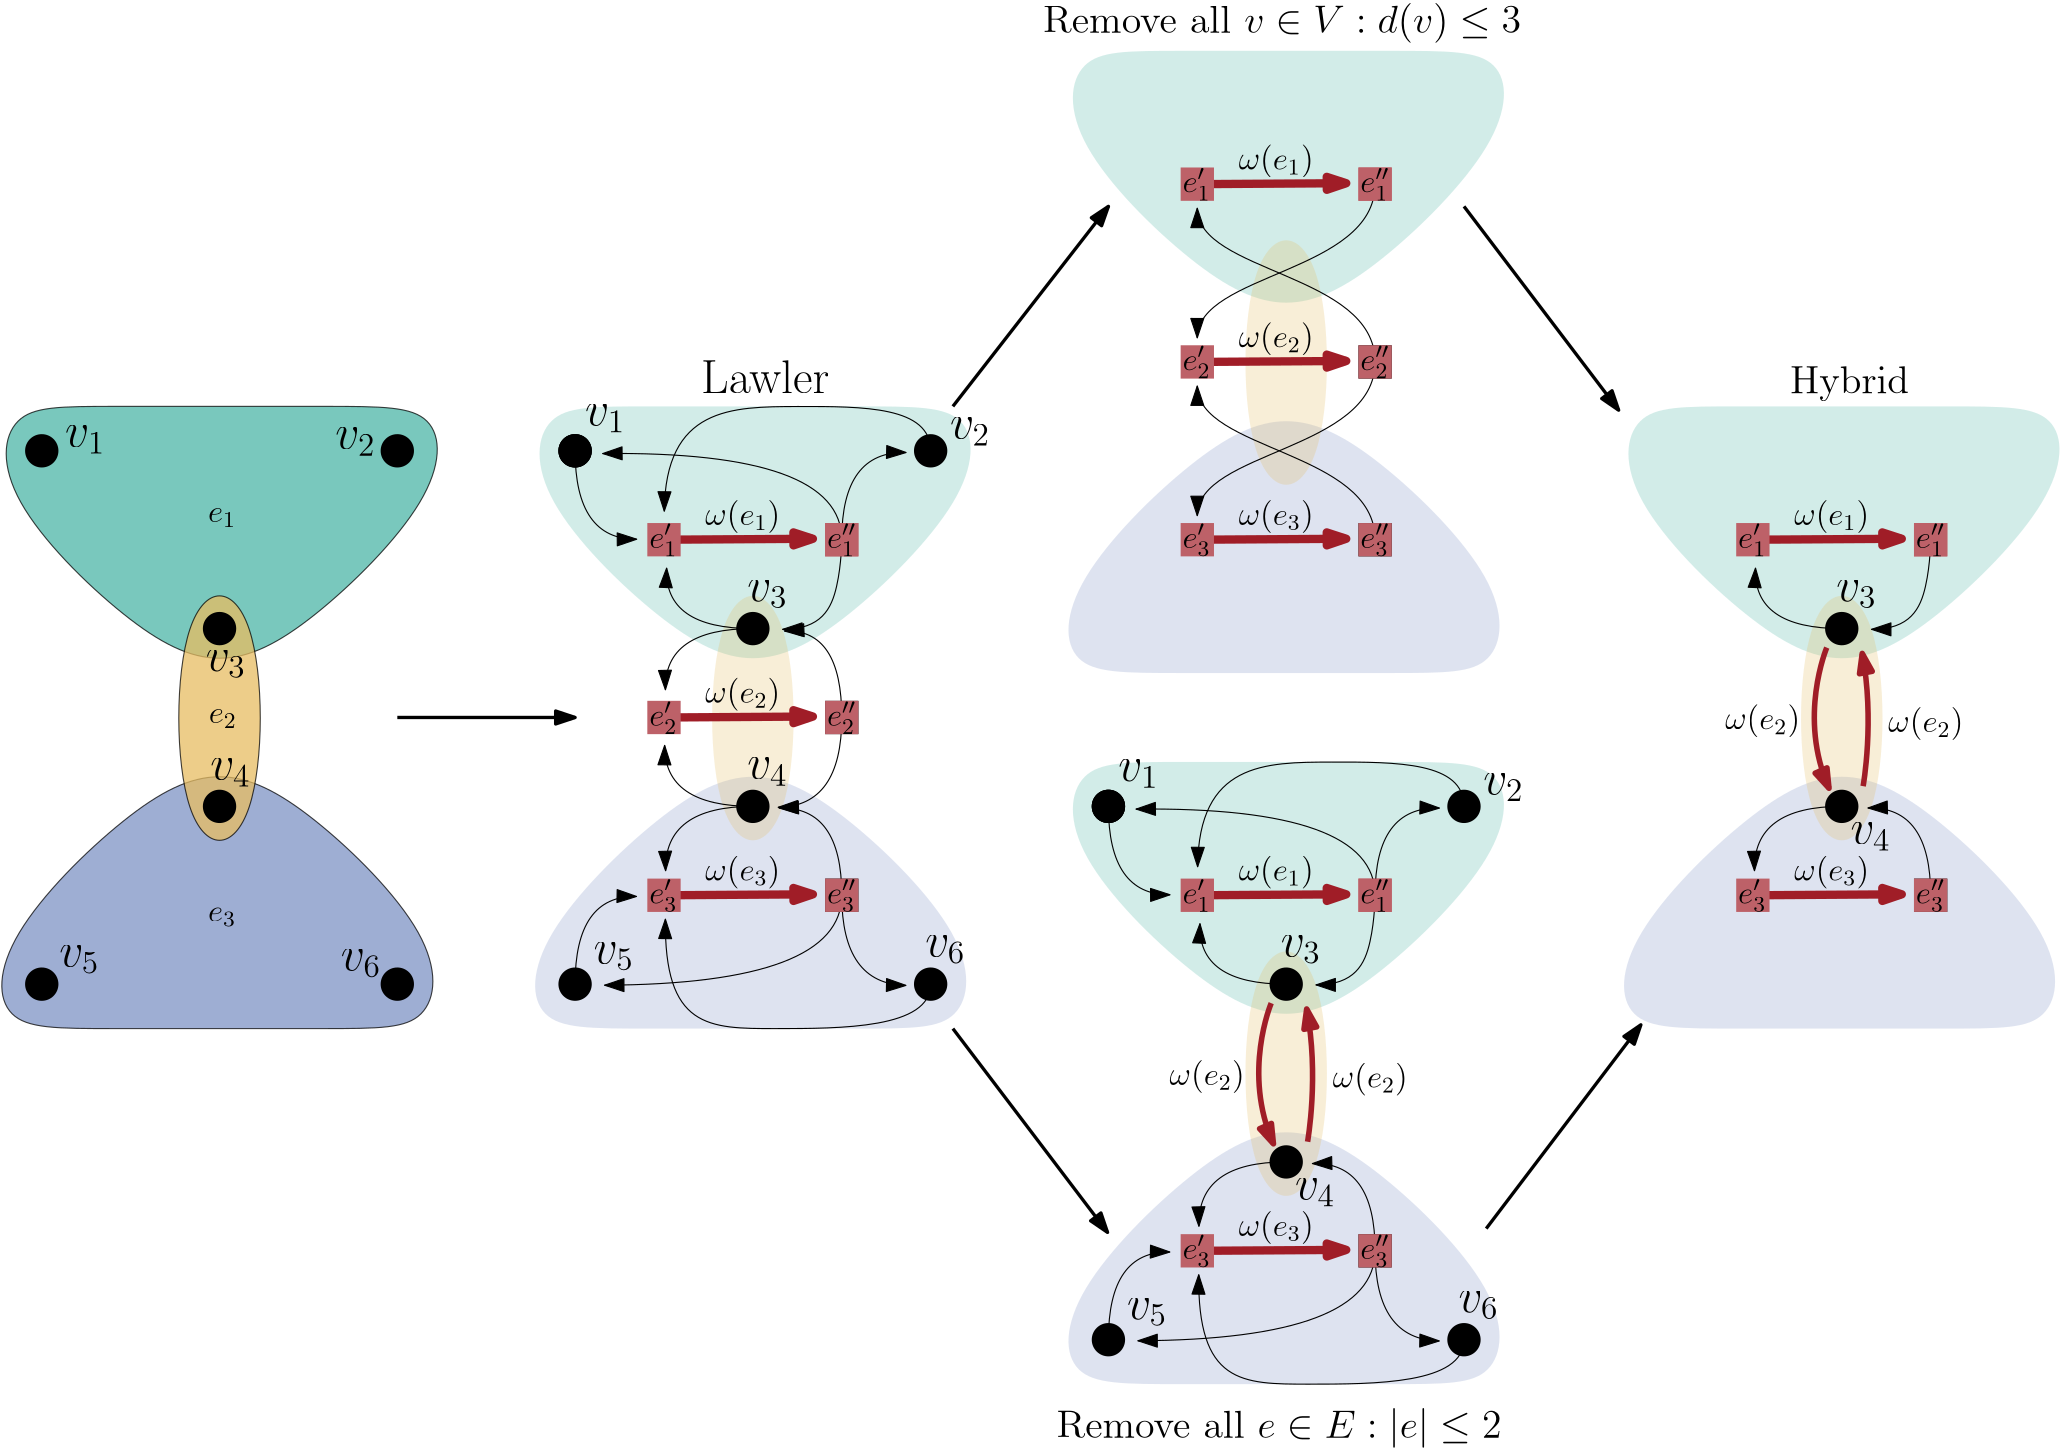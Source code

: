 <?xml version="1.0"?>
<!DOCTYPE ipe SYSTEM "ipe.dtd">
<ipe version="70107" creator="Ipe 7.1.10">
<info created="D:20171009143434" modified="D:20171010170404"/>
<ipestyle name="basic">
<symbol name="arrow/arc(spx)">
<path stroke="sym-stroke" fill="sym-stroke" pen="sym-pen">
0 0 m
-1 0.333 l
-1 -0.333 l
h
</path>
</symbol>
<symbol name="arrow/farc(spx)">
<path stroke="sym-stroke" fill="white" pen="sym-pen">
0 0 m
-1 0.333 l
-1 -0.333 l
h
</path>
</symbol>
<symbol name="arrow/ptarc(spx)">
<path stroke="sym-stroke" fill="sym-stroke" pen="sym-pen">
0 0 m
-1 0.333 l
-0.8 0 l
-1 -0.333 l
h
</path>
</symbol>
<symbol name="arrow/fptarc(spx)">
<path stroke="sym-stroke" fill="white" pen="sym-pen">
0 0 m
-1 0.333 l
-0.8 0 l
-1 -0.333 l
h
</path>
</symbol>
<symbol name="mark/circle(sx)" transformations="translations">
<path fill="sym-stroke">
0.6 0 0 0.6 0 0 e
0.4 0 0 0.4 0 0 e
</path>
</symbol>
<symbol name="mark/disk(sx)" transformations="translations">
<path fill="sym-stroke">
0.6 0 0 0.6 0 0 e
</path>
</symbol>
<symbol name="mark/fdisk(sfx)" transformations="translations">
<group>
<path fill="sym-fill">
0.5 0 0 0.5 0 0 e
</path>
<path fill="sym-stroke" fillrule="eofill">
0.6 0 0 0.6 0 0 e
0.4 0 0 0.4 0 0 e
</path>
</group>
</symbol>
<symbol name="mark/box(sx)" transformations="translations">
<path fill="sym-stroke" fillrule="eofill">
-0.6 -0.6 m
0.6 -0.6 l
0.6 0.6 l
-0.6 0.6 l
h
-0.4 -0.4 m
0.4 -0.4 l
0.4 0.4 l
-0.4 0.4 l
h
</path>
</symbol>
<symbol name="mark/square(sx)" transformations="translations">
<path fill="sym-stroke">
-0.6 -0.6 m
0.6 -0.6 l
0.6 0.6 l
-0.6 0.6 l
h
</path>
</symbol>
<symbol name="mark/fsquare(sfx)" transformations="translations">
<group>
<path fill="sym-fill">
-0.5 -0.5 m
0.5 -0.5 l
0.5 0.5 l
-0.5 0.5 l
h
</path>
<path fill="sym-stroke" fillrule="eofill">
-0.6 -0.6 m
0.6 -0.6 l
0.6 0.6 l
-0.6 0.6 l
h
-0.4 -0.4 m
0.4 -0.4 l
0.4 0.4 l
-0.4 0.4 l
h
</path>
</group>
</symbol>
<symbol name="mark/cross(sx)" transformations="translations">
<group>
<path fill="sym-stroke">
-0.43 -0.57 m
0.57 0.43 l
0.43 0.57 l
-0.57 -0.43 l
h
</path>
<path fill="sym-stroke">
-0.43 0.57 m
0.57 -0.43 l
0.43 -0.57 l
-0.57 0.43 l
h
</path>
</group>
</symbol>
<symbol name="arrow/fnormal(spx)">
<path stroke="sym-stroke" fill="white" pen="sym-pen">
0 0 m
-1 0.333 l
-1 -0.333 l
h
</path>
</symbol>
<symbol name="arrow/pointed(spx)">
<path stroke="sym-stroke" fill="sym-stroke" pen="sym-pen">
0 0 m
-1 0.333 l
-0.8 0 l
-1 -0.333 l
h
</path>
</symbol>
<symbol name="arrow/fpointed(spx)">
<path stroke="sym-stroke" fill="white" pen="sym-pen">
0 0 m
-1 0.333 l
-0.8 0 l
-1 -0.333 l
h
</path>
</symbol>
<symbol name="arrow/linear(spx)">
<path stroke="sym-stroke" pen="sym-pen">
-1 0.333 m
0 0 l
-1 -0.333 l
</path>
</symbol>
<symbol name="arrow/fdouble(spx)">
<path stroke="sym-stroke" fill="white" pen="sym-pen">
0 0 m
-1 0.333 l
-1 -0.333 l
h
-1 0 m
-2 0.333 l
-2 -0.333 l
h
</path>
</symbol>
<symbol name="arrow/double(spx)">
<path stroke="sym-stroke" fill="sym-stroke" pen="sym-pen">
0 0 m
-1 0.333 l
-1 -0.333 l
h
-1 0 m
-2 0.333 l
-2 -0.333 l
h
</path>
</symbol>
<pen name="heavier" value="0.8"/>
<pen name="fat" value="1.2"/>
<pen name="ultrafat" value="2"/>
<symbolsize name="large" value="5"/>
<symbolsize name="small" value="2"/>
<symbolsize name="tiny" value="1.1"/>
<arrowsize name="large" value="10"/>
<arrowsize name="small" value="5"/>
<arrowsize name="tiny" value="3"/>
<color name="red" value="1 0 0"/>
<color name="green" value="0 1 0"/>
<color name="blue" value="0 0 1"/>
<color name="yellow" value="1 1 0"/>
<color name="orange" value="1 0.647 0"/>
<color name="gold" value="1 0.843 0"/>
<color name="purple" value="0.627 0.125 0.941"/>
<color name="gray" value="0.745"/>
<color name="brown" value="0.647 0.165 0.165"/>
<color name="navy" value="0 0 0.502"/>
<color name="pink" value="1 0.753 0.796"/>
<color name="seagreen" value="0.18 0.545 0.341"/>
<color name="turquoise" value="0.251 0.878 0.816"/>
<color name="violet" value="0.933 0.51 0.933"/>
<color name="darkblue" value="0 0 0.545"/>
<color name="darkcyan" value="0 0.545 0.545"/>
<color name="darkgray" value="0.663"/>
<color name="darkgreen" value="0 0.392 0"/>
<color name="darkmagenta" value="0.545 0 0.545"/>
<color name="darkorange" value="1 0.549 0"/>
<color name="darkred" value="0.545 0 0"/>
<color name="lightblue" value="0.678 0.847 0.902"/>
<color name="lightcyan" value="0.878 1 1"/>
<color name="lightgray" value="0.827"/>
<color name="lightgreen" value="0.565 0.933 0.565"/>
<color name="lightyellow" value="1 1 0.878"/>
<dashstyle name="dashed" value="[4] 0"/>
<dashstyle name="dotted" value="[1 3] 0"/>
<dashstyle name="dash dotted" value="[4 2 1 2] 0"/>
<dashstyle name="dash dot dotted" value="[4 2 1 2 1 2] 0"/>
<textsize name="large" value="\large"/>
<textsize name="Large" value="\Large"/>
<textsize name="LARGE" value="\LARGE"/>
<textsize name="huge" value="\huge"/>
<textsize name="Huge" value="\Huge"/>
<textsize name="small" value="\small"/>
<textsize name="footnote" value="\footnotesize"/>
<textsize name="tiny" value="\tiny"/>
<textstyle name="center" begin="\begin{center}" end="\end{center}"/>
<textstyle name="itemize" begin="\begin{itemize}" end="\end{itemize}"/>
<textstyle name="item" begin="\begin{itemize}\item{}" end="\end{itemize}"/>
<gridsize name="4 pts" value="4"/>
<gridsize name="8 pts (~3 mm)" value="8"/>
<gridsize name="16 pts (~6 mm)" value="16"/>
<gridsize name="32 pts (~12 mm)" value="32"/>
<gridsize name="10 pts (~3.5 mm)" value="10"/>
<gridsize name="20 pts (~7 mm)" value="20"/>
<gridsize name="14 pts (~5 mm)" value="14"/>
<gridsize name="28 pts (~10 mm)" value="28"/>
<gridsize name="56 pts (~20 mm)" value="56"/>
<anglesize name="90 deg" value="90"/>
<anglesize name="60 deg" value="60"/>
<anglesize name="45 deg" value="45"/>
<anglesize name="30 deg" value="30"/>
<anglesize name="22.5 deg" value="22.5"/>
<opacity name="10%" value="0.1"/>
<opacity name="30%" value="0.3"/>
<opacity name="50%" value="0.5"/>
<opacity name="75%" value="0.75"/>
<tiling name="falling" angle="-60" step="4" width="1"/>
<tiling name="rising" angle="30" step="4" width="1"/>
</ipestyle>
<ipestyle name="kitcolors">
<color name="KITwhite" value="1"/>
<color name="KITblack" value="0"/>
<color name="KITblack70" value="0.3"/>
<color name="KITblack50" value="0.5"/>
<color name="KITblack30" value="0.7"/>
<color name="KITblack15" value="0.85"/>
<color name="KITgreen" value="0 0.588 0.509"/>
<color name="KITgreen70" value="0.3 0.711 0.656"/>
<color name="KITgreen50" value="0.5 0.794 0.754"/>
<color name="KITgreen30" value="0.7 0.876 0.852"/>
<color name="KITgreen15" value="0.85 0.938 0.926"/>
<color name="KITblue" value="0.274 0.392 0.666"/>
<color name="KITblue70" value="0.492 0.574 0.766"/>
<color name="KITblue50" value="0.637 0.696 0.833"/>
<color name="KITblue30" value="0.782 0.817 0.9"/>
<color name="KITblue15" value="0.891 0.908 0.95"/>
<color name="KITred" value="0.627 0.117 0.156"/>
<color name="KITred70" value="0.739 0.382 0.409"/>
<color name="KITred50" value="0.813 0.558 0.578"/>
<color name="KITred30" value="0.888 0.735 0.747"/>
<color name="KITred15" value="0.944 0.867 0.873"/>
<color name="KITpalegreen" value="0.509 0.745 0.235"/>
<color name="KITpalegreen70" value="0.656 0.821 0.464"/>
<color name="KITpalegreen50" value="0.754 0.872 0.617"/>
<color name="KITpalegreen30" value="0.852 0.923 0.77"/>
<color name="KITpalegreen15" value="0.926 0.961 0.885"/>
<color name="KITyellow" value="0.98 0.901 0.078"/>
<color name="KITyellow70" value="0.986 0.931 0.354"/>
<color name="KITyellow50" value="0.99 0.95 0.539"/>
<color name="KITyellow30" value="0.994 0.97 0.723"/>
<color name="KITyellow15" value="0.997 0.985 0.861"/>
<color name="KITorange" value="0.862 0.627 0.117"/>
<color name="KITorange70" value="0.903 0.739 0.382"/>
<color name="KITorange50" value="0.931 0.813 0.558"/>
<color name="KITorange30" value="0.958 0.888 0.735"/>
<color name="KITorange15" value="0.979 0.944 0.867"/>
<color name="KITbrown" value="0.627 0.509 0.196"/>
<color name="KITbrown70" value="0.739 0.656 0.437"/>
<color name="KITbrown50" value="0.813 0.754 0.598"/>
<color name="KITbrown30" value="0.888 0.852 0.758"/>
<color name="KITbrown15" value="0.944 0.926 0.879"/>
<color name="KITlilac" value="0.627 0 0.47"/>
<color name="KITlilac70" value="0.739 0.3 0.629"/>
<color name="KITlilac50" value="0.813 0.5 0.735"/>
<color name="KITlilac30" value="0.888 0.7 0.841"/>
<color name="KITlilac15" value="0.944 0.85 0.92"/>
<color name="KITcyanblue" value="0.313 0.666 0.901"/>
<color name="KITcyanblue70" value="0.519 0.766 0.931"/>
<color name="KITcyanblue50" value="0.656 0.833 0.95"/>
<color name="KITcyanblue30" value="0.794 0.9 0.97"/>
<color name="KITcyanblue15" value="0.897 0.95 0.985"/>
<color name="KITseablue" value="0.196 0.313 0.549"/>
<color name="KITseablue70" value="0.437 0.519 0.684"/>
<color name="KITseablue50" value="0.598 0.656 0.774"/>
<color name="KITseablue30" value="0.758 0.794 0.864"/>
<color name="KITseablue15" value="0.879 0.897 0.932"/>
</ipestyle>
<ipestyle name="bigpaper">
<layout paper="10000 6000" origin="0 0" frame="10000 6000"/>
<titlestyle pos="10 10" size="LARGE" color="title"  valign="baseline"/>
</ipestyle>
<ipestyle name="transparency">
<opacity name="10%" value="0.1"/>
<opacity name="50%" value="0.5"/>
<opacity name="75%" value="0.75"/>
<opacity name="25%" value="0.25"/>
</ipestyle>
<page>
<layer name="alpha"/>
<view layers="alpha" active="alpha"/>
<path layer="alpha" matrix="-1 0 0 -1 2240 3136" fill="KITblue70" opacity="25%">
944 1648
947.2 1680
976 1680
1072 1680
1104 1680
1104 1648
1056 1600
1024 1584
992 1600 u
</path>
<path matrix="1 0 0 1 192 0" fill="KITgreen70" opacity="25%">
944 1648
947.2 1680
976 1680
1072 1680
1104 1680
1104 1648
1056 1600
1024 1584
992 1600 u
</path>
<path matrix="1 0 0 1 192 -0.219839" fill="KITorange70" opacity="25%">
1008 1616
1040 1616
1040 1520
1008 1520 u
</path>
<path matrix="1 0 0 1 -64 -128" stroke="KITred" pen="3" rarrow="normal/normal">
1301.61 1632.34 m
1248 1632 l
</path>
<path matrix="1 0 0 1 -64 0" stroke="KITred" pen="3" rarrow="normal/normal">
1301.61 1568.34 m
1248 1568 l
</path>
<path matrix="1 0 0 1 -64 0" stroke="KITred" pen="3" rarrow="normal/normal">
1301.61 1632.34 m
1248 1632 l
</path>
<path matrix="-1 0 0 -1 2048 3136" stroke="black" fill="KITblue70" opacity="75%">
944 1648
947.2 1680
976 1680
1072 1680
1104 1680
1104 1648
1056 1600
1024 1584
992 1600 u
</path>
<path stroke="black" fill="KITgreen70" opacity="75%">
944 1648
947.2 1680
976 1680
1072 1680
1104 1680
1104 1648
1056 1600
1024 1584
992 1600 u
</path>
<path matrix="1 0 0 1 0 -0.219839" stroke="black" fill="KITorange70" opacity="75%">
1008 1616
1040 1616
1040 1520
1008 1520 u
</path>
<use name="mark/disk(sx)" pos="960 1664" size="10" stroke="black"/>
<use name="mark/disk(sx)" pos="1088 1664" size="10" stroke="black"/>
<use name="mark/disk(sx)" pos="1024 1600" size="10" stroke="black"/>
<use name="mark/disk(sx)" pos="960 1472" size="10" stroke="black"/>
<use name="mark/disk(sx)" pos="1088 1472" size="10" stroke="black"/>
<use name="mark/disk(sx)" pos="1024 1536" size="10" stroke="black"/>
<text matrix="1 0 0 1 -99.3097 -38.2584" transformations="translations" pos="1120 1584" stroke="black" type="label" width="14.5" height="7.415" depth="2.58" valign="baseline" size="LARGE">$v_4$</text>
<text matrix="1 0 0 1 -100.98 0.872896" transformations="translations" pos="1120 1584" stroke="black" type="label" width="14.5" height="7.415" depth="2.58" valign="baseline" size="LARGE">$v_3$</text>
<text matrix="1 0 0 1 -151.594 81.5802" transformations="translations" pos="1120 1584" stroke="black" type="label" width="14.5" height="7.415" depth="2.58" valign="baseline" size="LARGE">$v_1$</text>
<text matrix="1 0 0 1 -54.3358 80.8371" transformations="translations" pos="1120 1584" stroke="black" type="label" width="14.5" height="7.415" depth="2.58" valign="baseline" size="LARGE">$v_2$</text>
<text matrix="1 0 0 1 -153.738 -105.596" transformations="translations" pos="1120 1584" stroke="black" type="label" width="14.5" height="7.415" depth="2.58" valign="baseline" size="LARGE">$v_5$</text>
<text matrix="1 0 0 1 -52.3199 -106.936" transformations="translations" pos="1120 1584" stroke="black" type="label" width="14.5" height="7.415" depth="2.58" valign="baseline" size="LARGE">$v_6$</text>
<text matrix="1 0 0 1 -100.18 54.3272" transformations="translations" pos="1120 1584" stroke="black" type="label" width="10.158" height="5.151" depth="1.79" valign="baseline" size="large">$e_1$</text>
<text matrix="1 0 0 1 -99.8941 -17.9607" transformations="translations" pos="1120 1584" stroke="black" type="label" width="10.158" height="5.151" depth="1.79" valign="baseline" size="large">$e_2$</text>
<text matrix="1 0 0 1 -100.18 -89.4256" transformations="translations" pos="1120 1584" stroke="black" type="label" width="10.158" height="5.151" depth="1.79" valign="baseline" size="large">$e_3$</text>
<use matrix="1 0 0 1 192 0" name="mark/disk(sx)" pos="960 1664" size="10" stroke="black"/>
<use matrix="1 0 0 1 320 0" name="mark/disk(sx)" pos="960 1664" size="10" stroke="black"/>
<use matrix="1 0 0 1 256 -64" name="mark/disk(sx)" pos="960 1664" size="10" stroke="black"/>
<use matrix="1 0 0 1 320 -192" name="mark/disk(sx)" pos="960 1664" size="10" stroke="black"/>
<use matrix="1 0 0 1 192 0" name="mark/disk(sx)" pos="960 1664" size="10" stroke="black"/>
<use matrix="1 0 0 1 192 0" name="mark/disk(sx)" pos="960 1664" size="10" stroke="black"/>
<use matrix="1 0 0 1 256 -128" name="mark/disk(sx)" pos="960 1664" size="10" stroke="black"/>
<use matrix="1 0 0 1 192 -192" name="mark/disk(sx)" pos="960 1664" size="10" stroke="black"/>
<use matrix="1 0 0 1 288 -160" name="mark/square(sx)" pos="960 1664" size="10" stroke="black"/>
<use matrix="1 0 0 1 288 -96" name="mark/square(sx)" pos="960 1664" size="10" stroke="black"/>
<use matrix="1 0 0 1 288 -32" name="mark/square(sx)" pos="960 1664" size="10" stroke="KITred70"/>
<path matrix="1 0 0 1 -64 0" stroke="black" rarrow="normal/normal">
1290.7 1599.73 m
1304.71 1599.73
1311.95 1614.71
1312 1632
1312 1632 c
</path>
<path matrix="1 0 0 1 -64 0" stroke="black" rarrow="normal/normal">
1248.11 1642.26 m
1248.48 1679.79
1296 1680
1344 1680
1344 1664 c
</path>
<path matrix="1 0 0 1 -64 0" stroke="black" rarrow="normal/normal">
1248.24 1557.96 m
1248 1536
1280 1536 c
</path>
<path matrix="1 0 0 1 -64 0" stroke="black" rarrow="normal/normal">
1248.52 1577.97 m
1248 1600
1280 1600 c
</path>
<path matrix="1 0 0 1 -64 0" stroke="black" rarrow="normal/normal">
1289.11 1535.67 m
1312 1536
1312 1568 c
</path>
<path matrix="1 0 0 1 -64 0" stroke="black" rarrow="normal/normal">
1291.39 1599.12 m
1312 1600
1312 1568 c
</path>
<path matrix="1 0 0 1 -64 0" stroke="black" rarrow="normal/normal">
1238.18 1632.18 m
1216 1632
1216 1664 c
</path>
<path matrix="1 0 0 1 -64 0" stroke="black" rarrow="normal/normal">
1248.95 1621.78 m
1248 1600
1280 1600 c
</path>
<path matrix="1 0 0 1 -64 0" stroke="black" rarrow="normal/normal">
1225.92 1663.02 m
1312 1664
1312 1632 c
</path>
<path matrix="1 0 0 1 -64 0" stroke="black" rarrow="normal/normal">
1335.15 1663.39 m
1312 1664
1312 1632 c
</path>
<path matrix="1 0 0 1 -64 0" stroke="black" rarrow="normal/normal">
1248.58 1512.83 m
1248 1536
1280 1536 c
</path>
<path matrix="1 0 0 1 -64 0" stroke="black" rarrow="normal/normal">
1238.11 1503.57 m
1216 1504
1216 1472 c
</path>
<path matrix="1 0 0 1 -64 0" stroke="black" rarrow="normal/normal">
1226.59 1471.62 m
1312 1472
1312 1504 c
</path>
<path matrix="1 0 0 1 -64 0" stroke="black" rarrow="normal/normal">
1248.51 1495.4 m
1248 1456
1280 1456
1344 1456
1344 1472 c
</path>
<path matrix="1 0 0 1 -64 0" stroke="black" rarrow="normal/normal">
1289.42 1535.42 m
1312 1536
1312 1504 c
</path>
<path matrix="1 0 0 1 -64 0" stroke="black" rarrow="normal/normal">
1335.1 1471.55 m
1312 1472
1312 1504 c
</path>
<use matrix="1 0 0 1 224 -96" name="mark/square(sx)" pos="960 1664" size="10" stroke="KITred70"/>
<use matrix="1 0 0 1 224 -32" name="mark/square(sx)" pos="960 1664" size="10" stroke="KITred70"/>
<use matrix="1 0 0 1 224 -160" name="mark/square(sx)" pos="960 1664" size="10" stroke="KITred70"/>
<use matrix="1 0 0 1 288 -32" name="mark/square(sx)" pos="960 1664" size="10" stroke="KITred70"/>
<use matrix="1 0 0 1 288 -96" name="mark/square(sx)" pos="960 1664" size="10" stroke="KITred70"/>
<use matrix="1 0 0 1 288 -160" name="mark/square(sx)" pos="960 1664" size="10" stroke="KITred70"/>
<text matrix="1 0 0 1 62.883 -74.7022" transformations="translations" pos="1136 1712" stroke="KITblack" type="label" width="26.981" height="8.965" depth="2.99" valign="baseline" size="large">$\omega(e_1)$</text>
<text matrix="1 0 0 1 62.883 -138.702" transformations="translations" pos="1136 1712" stroke="KITblack" type="label" width="26.981" height="8.965" depth="2.99" valign="baseline" size="large">$\omega(e_2)$</text>
<text matrix="1 0 0 1 62.883 -202.702" transformations="translations" pos="1136 1712" stroke="KITblack" type="label" width="26.981" height="8.965" depth="2.99" valign="baseline" size="large">$\omega(e_3)$</text>
<text matrix="1 0 0 1 58.681 45.039" transformations="translations" pos="1120 1584" stroke="black" type="label" width="10.158" height="8.772" depth="2.95" valign="baseline" size="large">$e_1&apos;$</text>
<text matrix="1 0 0 1 58.681 -18.961" transformations="translations" pos="1120 1584" stroke="black" type="label" width="10.158" height="8.772" depth="2.95" valign="baseline" size="large">$e_2&apos;$</text>
<text matrix="1 0 0 1 58.681 -82.961" transformations="translations" pos="1120 1584" stroke="black" type="label" width="10.158" height="8.772" depth="2.95" valign="baseline" size="large">$e_3&apos;$</text>
<text matrix="1 0 0 1 122.681 -82.961" transformations="translations" pos="1120 1584" stroke="black" type="label" width="10.517" height="8.772" depth="2.95" valign="baseline" size="large">$e_3&apos;&apos;$</text>
<text matrix="1 0 0 1 122.681 -18.961" transformations="translations" pos="1120 1584" stroke="black" type="label" width="10.517" height="8.772" depth="2.95" valign="baseline" size="large">$e_2&apos;&apos;$</text>
<text matrix="1 0 0 1 122.681 45.039" transformations="translations" pos="1120 1584" stroke="black" type="label" width="10.517" height="8.772" depth="2.95" valign="baseline" size="large">$e_1&apos;&apos;$</text>
<text matrix="1 0 0 1 35.5761 89.308" transformations="translations" pos="1120 1584" stroke="black" type="label" width="14.5" height="7.415" depth="2.58" valign="baseline" size="LARGE">$v_1$</text>
<text matrix="1 0 0 1 166.948 84.4781" transformations="translations" pos="1120 1584" stroke="black" type="label" width="14.5" height="7.415" depth="2.58" valign="baseline" size="LARGE">$v_2$</text>
<text matrix="1 0 0 1 94.017 26.0367" transformations="translations" pos="1120 1584" stroke="black" type="label" width="14.5" height="7.415" depth="2.58" valign="baseline" size="LARGE">$v_3$</text>
<text matrix="1 0 0 1 94.017 -37.9633" transformations="translations" pos="1120 1584" stroke="black" type="label" width="14.5" height="7.415" depth="2.58" valign="baseline" size="LARGE">$v_4$</text>
<text matrix="1 0 0 1 158.017 -101.963" transformations="translations" pos="1120 1584" stroke="black" type="label" width="14.5" height="7.415" depth="2.58" valign="baseline" size="LARGE">$v_6$</text>
<text matrix="1 0 0 1 38.649 -104.439" transformations="translations" pos="1120 1584" stroke="black" type="label" width="14.5" height="7.415" depth="2.58" valign="baseline" size="LARGE">$v_5$</text>
<path matrix="0.5 0 0 1 544 0" stroke="KITblack" pen="fat" rarrow="normal/normal">
1216 1568 m
1088 1568 l
</path>
<text matrix="1 0 0 1 93.3254 84.7337" transformations="translations" pos="1104 1600" stroke="black" type="label" width="46.244" height="11.955" depth="0" valign="baseline" size="LARGE">Lawler</text>
<path matrix="-1 0 0 -1 2432 3264" fill="KITblue70" opacity="25%">
944 1648
947.2 1680
976 1680
1072 1680
1104 1680
1104 1648
1056 1600
1024 1584
992 1600 u
</path>
<path matrix="1 0 0 1 384 128" fill="KITgreen70" opacity="25%">
944 1648
947.2 1680
976 1680
1072 1680
1104 1680
1104 1648
1056 1600
1024 1584
992 1600 u
</path>
<path matrix="1 0 0 1 384 127.78" fill="KITorange70" opacity="25%">
1008 1616
1040 1616
1040 1520
1008 1520 u
</path>
<path matrix="1 0 0 1 128 128" stroke="KITblack" rarrow="normal/normal">
1247.98 1623.35 m
1248 1600
1312 1600
1312 1568 c
</path>
<path matrix="1 0 0 1 128 128" stroke="KITblack" rarrow="normal/normal">
1247.98 1559.35 m
1248 1536
1312 1536
1312 1504 c
</path>
<path matrix="1 0 0 1 128 128" stroke="KITblack" rarrow="normal/normal">
1247.98 1512.65 m
1248 1536
1312 1536
1312 1568 c
</path>
<path matrix="1 0 0 1 128 128" stroke="KITblack" rarrow="normal/normal">
1247.98 1576.65 m
1248 1600
1312 1600
1312 1632 c
</path>
<path matrix="1 0 0 1 128 0" stroke="KITred" pen="3" rarrow="normal/normal">
1301.61 1632.34 m
1248 1632 l
</path>
<path matrix="1 0 0 1 128 128" stroke="KITred" pen="3" rarrow="normal/normal">
1301.61 1568.34 m
1248 1568 l
</path>
<path matrix="1 0 0 1 128 128" stroke="KITred" pen="3" rarrow="normal/normal">
1301.61 1632.34 m
1248 1632 l
</path>
<use matrix="1 0 0 1 480 -32" name="mark/square(sx)" pos="960 1664" size="10" stroke="black"/>
<use matrix="1 0 0 1 480 32" name="mark/square(sx)" pos="960 1664" size="10" stroke="black"/>
<use matrix="1 0 0 1 480 96" name="mark/square(sx)" pos="960 1664" size="10" stroke="KITred70"/>
<use matrix="1 0 0 1 416 32" name="mark/square(sx)" pos="960 1664" size="10" stroke="KITred70"/>
<use matrix="1 0 0 1 416 96" name="mark/square(sx)" pos="960 1664" size="10" stroke="KITred70"/>
<use matrix="1 0 0 1 416 -32" name="mark/square(sx)" pos="960 1664" size="10" stroke="KITred70"/>
<use matrix="1 0 0 1 480 96" name="mark/square(sx)" pos="960 1664" size="10" stroke="KITred70"/>
<use matrix="1 0 0 1 480 32" name="mark/square(sx)" pos="960 1664" size="10" stroke="KITred70"/>
<use matrix="1 0 0 1 480 -32" name="mark/square(sx)" pos="960 1664" size="10" stroke="KITred70"/>
<text matrix="1 0 0 1 254.883 53.2978" transformations="translations" pos="1136 1712" stroke="KITblack" type="label" width="26.981" height="8.965" depth="2.99" valign="baseline" size="large">$\omega(e_1)$</text>
<text matrix="1 0 0 1 254.883 -10.702" transformations="translations" pos="1136 1712" stroke="KITblack" type="label" width="26.981" height="8.965" depth="2.99" valign="baseline" size="large">$\omega(e_2)$</text>
<text matrix="1 0 0 1 254.883 -74.702" transformations="translations" pos="1136 1712" stroke="KITblack" type="label" width="26.981" height="8.965" depth="2.99" valign="baseline" size="large">$\omega(e_3)$</text>
<text matrix="1 0 0 1 250.681 173.039" transformations="translations" pos="1120 1584" stroke="black" type="label" width="10.158" height="8.772" depth="2.95" valign="baseline" size="large">$e_1&apos;$</text>
<text matrix="1 0 0 1 250.681 109.039" transformations="translations" pos="1120 1584" stroke="black" type="label" width="10.158" height="8.772" depth="2.95" valign="baseline" size="large">$e_2&apos;$</text>
<text matrix="1 0 0 1 250.681 45.039" transformations="translations" pos="1120 1584" stroke="black" type="label" width="10.158" height="8.772" depth="2.95" valign="baseline" size="large">$e_3&apos;$</text>
<text matrix="1 0 0 1 314.681 45.039" transformations="translations" pos="1120 1584" stroke="black" type="label" width="10.517" height="8.772" depth="2.95" valign="baseline" size="large">$e_3&apos;&apos;$</text>
<text matrix="1 0 0 1 314.681 109.039" transformations="translations" pos="1120 1584" stroke="black" type="label" width="10.517" height="8.772" depth="2.95" valign="baseline" size="large">$e_2&apos;&apos;$</text>
<text matrix="1 0 0 1 314.681 173.039" transformations="translations" pos="1120 1584" stroke="black" type="label" width="10.517" height="8.772" depth="2.95" valign="baseline" size="large">$e_1&apos;&apos;$</text>
<path matrix="-1 0 0 -1 2432 3008" fill="KITblue70" opacity="25%">
944 1648
947.2 1680
976 1680
1072 1680
1104 1680
1104 1648
1056 1600
1024 1584
992 1600 u
</path>
<path matrix="1 0 0 1 384 -128" fill="KITgreen70" opacity="25%">
944 1648
947.2 1680
976 1680
1072 1680
1104 1680
1104 1648
1056 1600
1024 1584
992 1600 u
</path>
<path matrix="1 0 0 1 384 -128.22" fill="KITorange70" opacity="25%">
1008 1616
1040 1616
1040 1520
1008 1520 u
</path>
<path matrix="1 0 0 1 128 -256" stroke="KITred" pen="3" rarrow="normal/normal">
1301.61 1632.34 m
1248 1632 l
</path>
<path matrix="1 0 0 1 128 -128" stroke="KITred" pen="3" rarrow="normal/normal">
1301.61 1632.34 m
1248 1632 l
</path>
<use matrix="1 0 0 1 384 -128" name="mark/disk(sx)" pos="960 1664" size="10" stroke="black"/>
<use matrix="1 0 0 1 512 -128" name="mark/disk(sx)" pos="960 1664" size="10" stroke="black"/>
<use matrix="1 0 0 1 448 -192" name="mark/disk(sx)" pos="960 1664" size="10" stroke="black"/>
<use matrix="1 0 0 1 512 -320" name="mark/disk(sx)" pos="960 1664" size="10" stroke="black"/>
<use matrix="1 0 0 1 384 -128" name="mark/disk(sx)" pos="960 1664" size="10" stroke="black"/>
<use matrix="1 0 0 1 384 -128" name="mark/disk(sx)" pos="960 1664" size="10" stroke="black"/>
<use matrix="1 0 0 1 448 -256" name="mark/disk(sx)" pos="960 1664" size="10" stroke="black"/>
<use matrix="1 0 0 1 384 -320" name="mark/disk(sx)" pos="960 1664" size="10" stroke="black"/>
<use matrix="1 0 0 1 480 -288" name="mark/square(sx)" pos="960 1664" size="10" stroke="black"/>
<use matrix="1 0 0 1 480 -160" name="mark/square(sx)" pos="960 1664" size="10" stroke="KITred70"/>
<path matrix="1 0 0 1 128 -128" stroke="black" rarrow="normal/normal">
1290.7 1599.73 m
1304.71 1599.73
1311.95 1614.71
1312 1632
1312 1632 c
</path>
<path matrix="1 0 0 1 128 -128" stroke="black" rarrow="normal/normal">
1248.11 1642.26 m
1248.48 1679.79
1296 1680
1344 1680
1344 1664 c
</path>
<path matrix="1 0 0 1 128 -128" stroke="black" rarrow="normal/normal">
1238.18 1632.18 m
1216 1632
1216 1664 c
</path>
<path matrix="1 0 0 1 128 -128" stroke="black" rarrow="normal/normal">
1248.95 1621.78 m
1248 1600
1280 1600 c
</path>
<path matrix="1 0 0 1 128 -128" stroke="black" rarrow="normal/normal">
1225.92 1663.02 m
1312 1664
1312 1632 c
</path>
<path matrix="1 0 0 1 128 -128" stroke="black" rarrow="normal/normal">
1335.15 1663.39 m
1312 1664
1312 1632 c
</path>
<path matrix="1 0 0 1 128 -128" stroke="black" rarrow="normal/normal">
1248.58 1512.83 m
1248 1536
1280 1536 c
</path>
<path matrix="1 0 0 1 128 -128" stroke="black" rarrow="normal/normal">
1238.11 1503.57 m
1216 1504
1216 1472 c
</path>
<path matrix="1 0 0 1 128 -128" stroke="black" rarrow="normal/normal">
1226.59 1471.62 m
1312 1472
1312 1504 c
</path>
<path matrix="1 0 0 1 128 -128" stroke="black" rarrow="normal/normal">
1248.51 1495.4 m
1248 1456
1280 1456
1344 1456
1344 1472 c
</path>
<path matrix="1 0 0 1 128 -128" stroke="black" rarrow="normal/normal">
1289.42 1535.42 m
1312 1536
1312 1504 c
</path>
<path matrix="1 0 0 1 128 -128" stroke="black" rarrow="normal/normal">
1335.1 1471.55 m
1312 1472
1312 1504 c
</path>
<use matrix="1 0 0 1 416 -160" name="mark/square(sx)" pos="960 1664" size="10" stroke="KITred70"/>
<use matrix="1 0 0 1 416 -288" name="mark/square(sx)" pos="960 1664" size="10" stroke="KITred70"/>
<use matrix="1 0 0 1 480 -160" name="mark/square(sx)" pos="960 1664" size="10" stroke="KITred70"/>
<use matrix="1 0 0 1 480 -288" name="mark/square(sx)" pos="960 1664" size="10" stroke="KITred70"/>
<text matrix="1 0 0 1 254.883 -202.702" transformations="translations" pos="1136 1712" stroke="KITblack" type="label" width="26.981" height="8.965" depth="2.99" valign="baseline" size="large">$\omega(e_1)$</text>
<text matrix="1 0 0 1 254.883 -330.702" transformations="translations" pos="1136 1712" stroke="KITblack" type="label" width="26.981" height="8.965" depth="2.99" valign="baseline" size="large">$\omega(e_3)$</text>
<text matrix="1 0 0 1 250.681 -82.961" transformations="translations" pos="1120 1584" stroke="black" type="label" width="10.158" height="8.772" depth="2.95" valign="baseline" size="large">$e_1&apos;$</text>
<text matrix="1 0 0 1 250.681 -210.961" transformations="translations" pos="1120 1584" stroke="black" type="label" width="10.158" height="8.772" depth="2.95" valign="baseline" size="large">$e_3&apos;$</text>
<text matrix="1 0 0 1 314.681 -210.961" transformations="translations" pos="1120 1584" stroke="black" type="label" width="10.517" height="8.772" depth="2.95" valign="baseline" size="large">$e_3&apos;&apos;$</text>
<text matrix="1 0 0 1 314.681 -82.961" transformations="translations" pos="1120 1584" stroke="black" type="label" width="10.517" height="8.772" depth="2.95" valign="baseline" size="large">$e_1&apos;&apos;$</text>
<text matrix="1 0 0 1 227.576 -38.692" transformations="translations" pos="1120 1584" stroke="black" type="label" width="14.5" height="7.415" depth="2.58" valign="baseline" size="LARGE">$v_1$</text>
<text matrix="1 0 0 1 358.948 -43.5219" transformations="translations" pos="1120 1584" stroke="black" type="label" width="14.5" height="7.415" depth="2.58" valign="baseline" size="LARGE">$v_2$</text>
<text matrix="1 0 0 1 286.017 -101.963" transformations="translations" pos="1120 1584" stroke="black" type="label" width="14.5" height="7.415" depth="2.58" valign="baseline" size="LARGE">$v_3$</text>
<text matrix="1 0 0 1 291.134 -189.345" transformations="translations" pos="1120 1584" stroke="black" type="label" width="14.5" height="7.415" depth="2.58" valign="baseline" size="LARGE">$v_4$</text>
<text matrix="1 0 0 1 350.017 -229.963" transformations="translations" pos="1120 1584" stroke="black" type="label" width="14.5" height="7.415" depth="2.58" valign="baseline" size="LARGE">$v_6$</text>
<text matrix="1 0 0 1 230.649 -232.439" transformations="translations" pos="1120 1584" stroke="black" type="label" width="14.5" height="7.415" depth="2.58" valign="baseline" size="LARGE">$v_5$</text>
<path stroke="KITred" pen="ultrafat" rarrow="normal/normal">
1403.41 1414.52 m
1392 1440
1402.6 1465.16
1402.6 1465.16 c
</path>
<path matrix="-0.402279 0 0 -0.943635 1979.93 2797.85" stroke="KITred" pen="ultrafat" rarrow="normal/normal">
1403.41 1414.52 m
1392 1440
1402.6 1465.16
1402.6 1465.16 c
</path>
<text matrix="1 0 0 1 230.031 -276.264" transformations="translations" pos="1136 1712" stroke="KITblack" type="label" width="26.981" height="8.965" depth="2.99" valign="baseline" size="large">$\omega(e_2)$</text>
<text matrix="1 0 0 1 288.772 -277.22" transformations="translations" pos="1136 1712" stroke="KITblack" type="label" width="26.981" height="8.965" depth="2.99" valign="baseline" size="large">$\omega(e_2)$</text>
<path stroke="KITblack" pen="fat" rarrow="normal/normal">
1343.68 1382.64 m
1288 1456 l
</path>
<text matrix="1 0 0 1 221.325 -291.266" transformations="translations" pos="1104 1600" stroke="black" type="label" width="160.168" height="10.756" depth="3.59" valign="baseline" size="Large">Remove all $e \in E: |e| \le 2$</text>
<text matrix="1 0 0 1 216.477 214.539" transformations="translations" pos="1104 1600" stroke="black" type="label" width="172.084" height="10.756" depth="3.59" valign="baseline" size="Large">Remove all $v \in V: d(v) \le 3$</text>
<path stroke="KITblack" pen="fat" rarrow="normal/normal">
1344 1752 m
1288 1680 l
1288 1680 l
</path>
<path matrix="-1 0 0 -1 2632 3136" fill="KITblue70" opacity="25%">
944 1648
947.2 1680
976 1680
1072 1680
1104 1680
1104 1648
1056 1600
1024 1584
992 1600 u
</path>
<path matrix="1 0 0 1 584 0" fill="KITgreen70" opacity="25%">
944 1648
947.2 1680
976 1680
1072 1680
1104 1680
1104 1648
1056 1600
1024 1584
992 1600 u
</path>
<path matrix="1 0 0 1 584 -0.22" fill="KITorange70" opacity="25%">
1008 1616
1040 1616
1040 1520
1008 1520 u
</path>
<path matrix="1 0 0 1 328 -128" stroke="KITred" pen="3" rarrow="normal/normal">
1301.61 1632.34 m
1248 1632 l
</path>
<path matrix="1 0 0 1 328 0" stroke="KITred" pen="3" rarrow="normal/normal">
1301.61 1632.34 m
1248 1632 l
</path>
<use matrix="1 0 0 1 648 -64" name="mark/disk(sx)" pos="960 1664" size="10" stroke="black"/>
<use matrix="1 0 0 1 648 -128" name="mark/disk(sx)" pos="960 1664" size="10" stroke="black"/>
<use matrix="1 0 0 1 680 -160" name="mark/square(sx)" pos="960 1664" size="10" stroke="black"/>
<use matrix="1 0 0 1 680 -32" name="mark/square(sx)" pos="960 1664" size="10" stroke="KITred70"/>
<path matrix="1 0 0 1 328 0" stroke="black" rarrow="normal/normal">
1290.7 1599.73 m
1304.71 1599.73
1311.95 1614.71
1312 1632
1312 1632 c
</path>
<path matrix="1 0 0 1 328 0" stroke="black" rarrow="normal/normal">
1248.95 1621.78 m
1248 1600
1280 1600 c
</path>
<path matrix="1 0 0 1 328 0" stroke="black" rarrow="normal/normal">
1248.58 1512.83 m
1248 1536
1280 1536 c
</path>
<path matrix="1 0 0 1 328 0" stroke="black" rarrow="normal/normal">
1289.42 1535.42 m
1312 1536
1312 1504 c
</path>
<use matrix="1 0 0 1 616 -32" name="mark/square(sx)" pos="960 1664" size="10" stroke="KITred70"/>
<use matrix="1 0 0 1 616 -160" name="mark/square(sx)" pos="960 1664" size="10" stroke="KITred70"/>
<use matrix="1 0 0 1 680 -32" name="mark/square(sx)" pos="960 1664" size="10" stroke="KITred70"/>
<use matrix="1 0 0 1 680 -160" name="mark/square(sx)" pos="960 1664" size="10" stroke="KITred70"/>
<text matrix="1 0 0 1 454.883 -74.702" transformations="translations" pos="1136 1712" stroke="KITblack" type="label" width="26.981" height="8.965" depth="2.99" valign="baseline" size="large">$\omega(e_1)$</text>
<text matrix="1 0 0 1 454.883 -202.702" transformations="translations" pos="1136 1712" stroke="KITblack" type="label" width="26.981" height="8.965" depth="2.99" valign="baseline" size="large">$\omega(e_3)$</text>
<text matrix="1 0 0 1 450.681 45.039" transformations="translations" pos="1120 1584" stroke="black" type="label" width="10.158" height="8.772" depth="2.95" valign="baseline" size="large">$e_1&apos;$</text>
<text matrix="1 0 0 1 450.681 -82.961" transformations="translations" pos="1120 1584" stroke="black" type="label" width="10.158" height="8.772" depth="2.95" valign="baseline" size="large">$e_3&apos;$</text>
<text matrix="1 0 0 1 514.681 -82.961" transformations="translations" pos="1120 1584" stroke="black" type="label" width="10.517" height="8.772" depth="2.95" valign="baseline" size="large">$e_3&apos;&apos;$</text>
<text matrix="1 0 0 1 514.681 45.039" transformations="translations" pos="1120 1584" stroke="black" type="label" width="10.517" height="8.772" depth="2.95" valign="baseline" size="large">$e_1&apos;&apos;$</text>
<text matrix="1 0 0 1 486.017 26.037" transformations="translations" pos="1120 1584" stroke="black" type="label" width="14.5" height="7.415" depth="2.58" valign="baseline" size="LARGE">$v_3$</text>
<text matrix="1 0 0 1 491.134 -61.345" transformations="translations" pos="1120 1584" stroke="black" type="label" width="14.5" height="7.415" depth="2.58" valign="baseline" size="LARGE">$v_4$</text>
<path matrix="1 0 0 1 200 128" stroke="KITred" pen="ultrafat" rarrow="normal/normal">
1403.41 1414.52 m
1392 1440
1402.6 1465.16
1402.6 1465.16 c
</path>
<path matrix="-0.402279 0 0 -0.943635 2179.93 2925.85" stroke="KITred" pen="ultrafat" rarrow="normal/normal">
1403.41 1414.52 m
1392 1440
1402.6 1465.16
1402.6 1465.16 c
</path>
<text matrix="1 0 0 1 430.031 -148.264" transformations="translations" pos="1136 1712" stroke="KITblack" type="label" width="26.981" height="8.965" depth="2.99" valign="baseline" size="large">$\omega(e_2)$</text>
<text matrix="1 0 0 1 488.772 -149.22" transformations="translations" pos="1136 1712" stroke="KITblack" type="label" width="26.981" height="8.965" depth="2.99" valign="baseline" size="large">$\omega(e_2)$</text>
<text matrix="1 0 0 1 485.325 84.734" transformations="translations" pos="1104 1600" stroke="black" type="label" width="42.917" height="9.962" depth="2.79" valign="baseline" size="Large">Hybrid</text>
<path matrix="1 0 0 -1 192 2840" stroke="KITblack" pen="fat" rarrow="normal/normal">
1343.68 1382.64 m
1288 1456 l
</path>
<path matrix="1 0 0 1 184 296" stroke="KITblack" pen="fat" rarrow="normal/normal">
1343.68 1382.64 m
1288 1456 l
</path>
</page>
</ipe>
